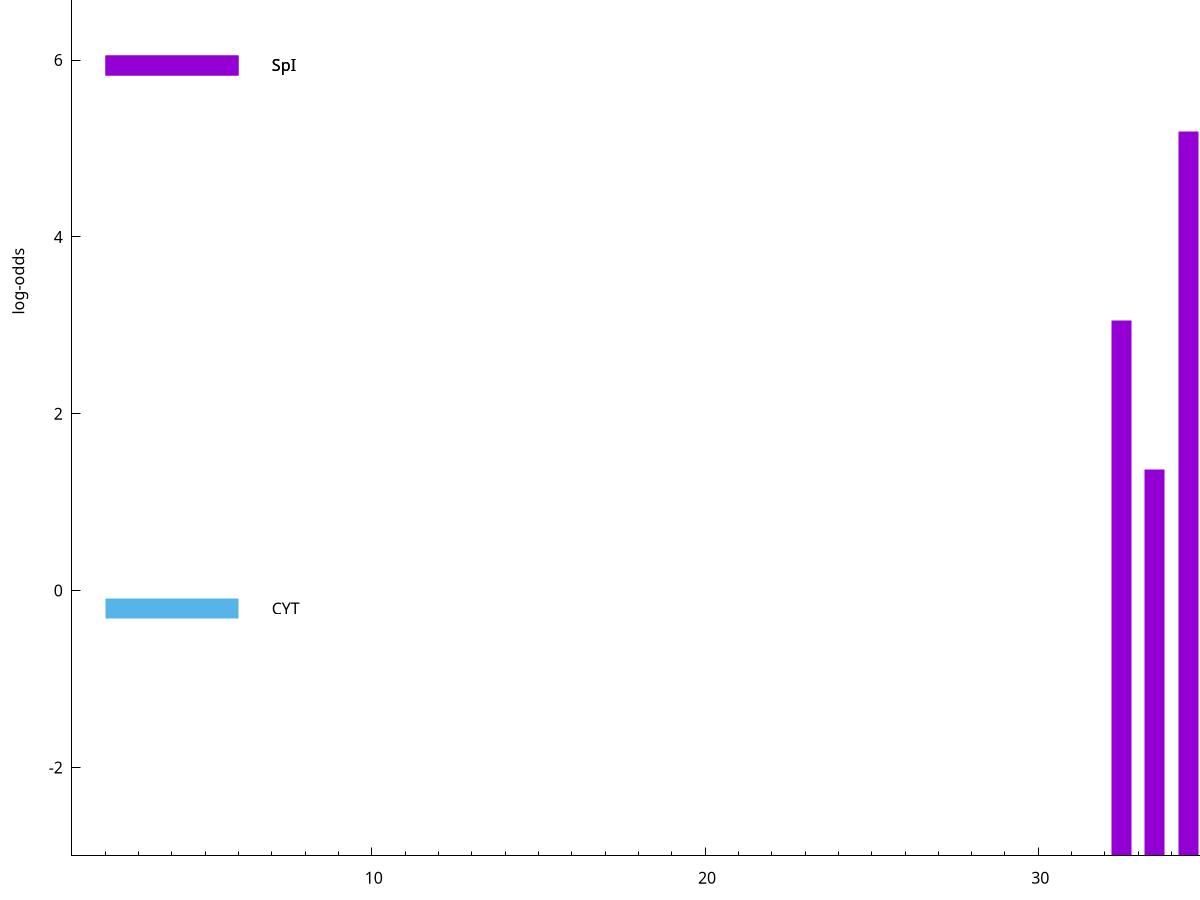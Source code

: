 set title "LipoP predictions for SPy_1154"
set size 2., 1.4
set xrange [1:70] 
set mxtics 10
set yrange [-3:10]
set y2range [0:13]
set ylabel "log-odds"
set term postscript eps color solid "Helvetica" 30
set output "SPy_1154.eps"
set arrow from 2,5.94269 to 6,5.94269 nohead lt 1 lw 20
set label "SpI" at 7,5.94269
set arrow from 2,-0.200913 to 6,-0.200913 nohead lt 3 lw 20
set label "CYT" at 7,-0.200913
set arrow from 2,5.94269 to 6,5.94269 nohead lt 1 lw 20
set label "SpI" at 7,5.94269
# NOTE: The scores below are the log-odds scores with the threshold
# NOTE: subtracted (a hack to make gnuplot make the histogram all
# NOTE: look nice).
plot "-" axes x1y2 title "" with impulses lt 1 lw 20
34.500000 8.187790
32.500000 6.054470
39.500000 5.692340
38.500000 5.159630
33.500000 4.366270
35.500000 4.238560
40.500000 2.043719
36.500000 0.247670
e
exit

